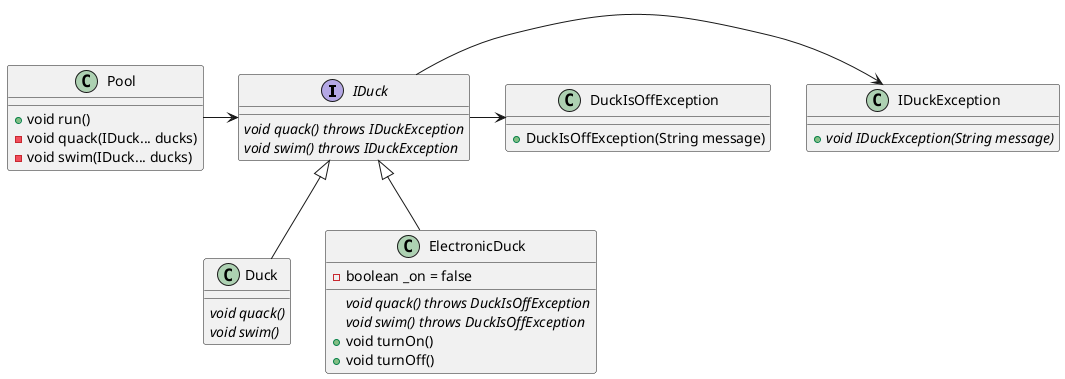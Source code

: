 @startuml exercice_refactored
interface IDuck {
    {abstract} void quack() throws IDuckException
    {abstract} void swim() throws IDuckException
}

class Duck {
    {abstract} void quack()
    {abstract} void swim()
}

class ElectronicDuck {
    - boolean _on = false
    {abstract} void quack() throws DuckIsOffException
    {abstract} void swim() throws DuckIsOffException
    + void turnOn()
    + void turnOff()
}

class Pool {
    + void run()
    - void quack(IDuck... ducks)
    - void swim(IDuck... ducks)
}

class IDuckException {
    + {abstract} void IDuckException(String message)
}

class DuckIsOffException {
    + DuckIsOffException(String message)
}

IDuck -> IDuckException
IDuck -> DuckIsOffException
IDuck <|-- Duck
IDuck <|-- ElectronicDuck
Pool -> IDuck
@enduml
